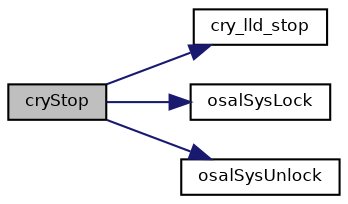 digraph "cryStop"
{
  bgcolor="transparent";
  edge [fontname="Helvetica",fontsize="8",labelfontname="Helvetica",labelfontsize="8"];
  node [fontname="Helvetica",fontsize="8",shape=record];
  rankdir="LR";
  Node6 [label="cryStop",height=0.2,width=0.4,color="black", fillcolor="grey75", style="filled", fontcolor="black"];
  Node6 -> Node7 [color="midnightblue",fontsize="8",style="solid",fontname="Helvetica"];
  Node7 [label="cry_lld_stop",height=0.2,width=0.4,color="black",URL="$group___c_r_y_p_t_o.html#gacd6efd3cebd4b7bf05e101c4fa5cb688",tooltip="Deactivates the crypto peripheral. "];
  Node6 -> Node8 [color="midnightblue",fontsize="8",style="solid",fontname="Helvetica"];
  Node8 [label="osalSysLock",height=0.2,width=0.4,color="black",URL="$group___o_s_a_l.html#ga0cb5e528b0114b4ca61c2eb65a0515fa",tooltip="Enters a critical zone from thread context. "];
  Node6 -> Node9 [color="midnightblue",fontsize="8",style="solid",fontname="Helvetica"];
  Node9 [label="osalSysUnlock",height=0.2,width=0.4,color="black",URL="$group___o_s_a_l.html#ga17dbf4a1761019b8d94f43832c506543",tooltip="Leaves a critical zone from thread context. "];
}
